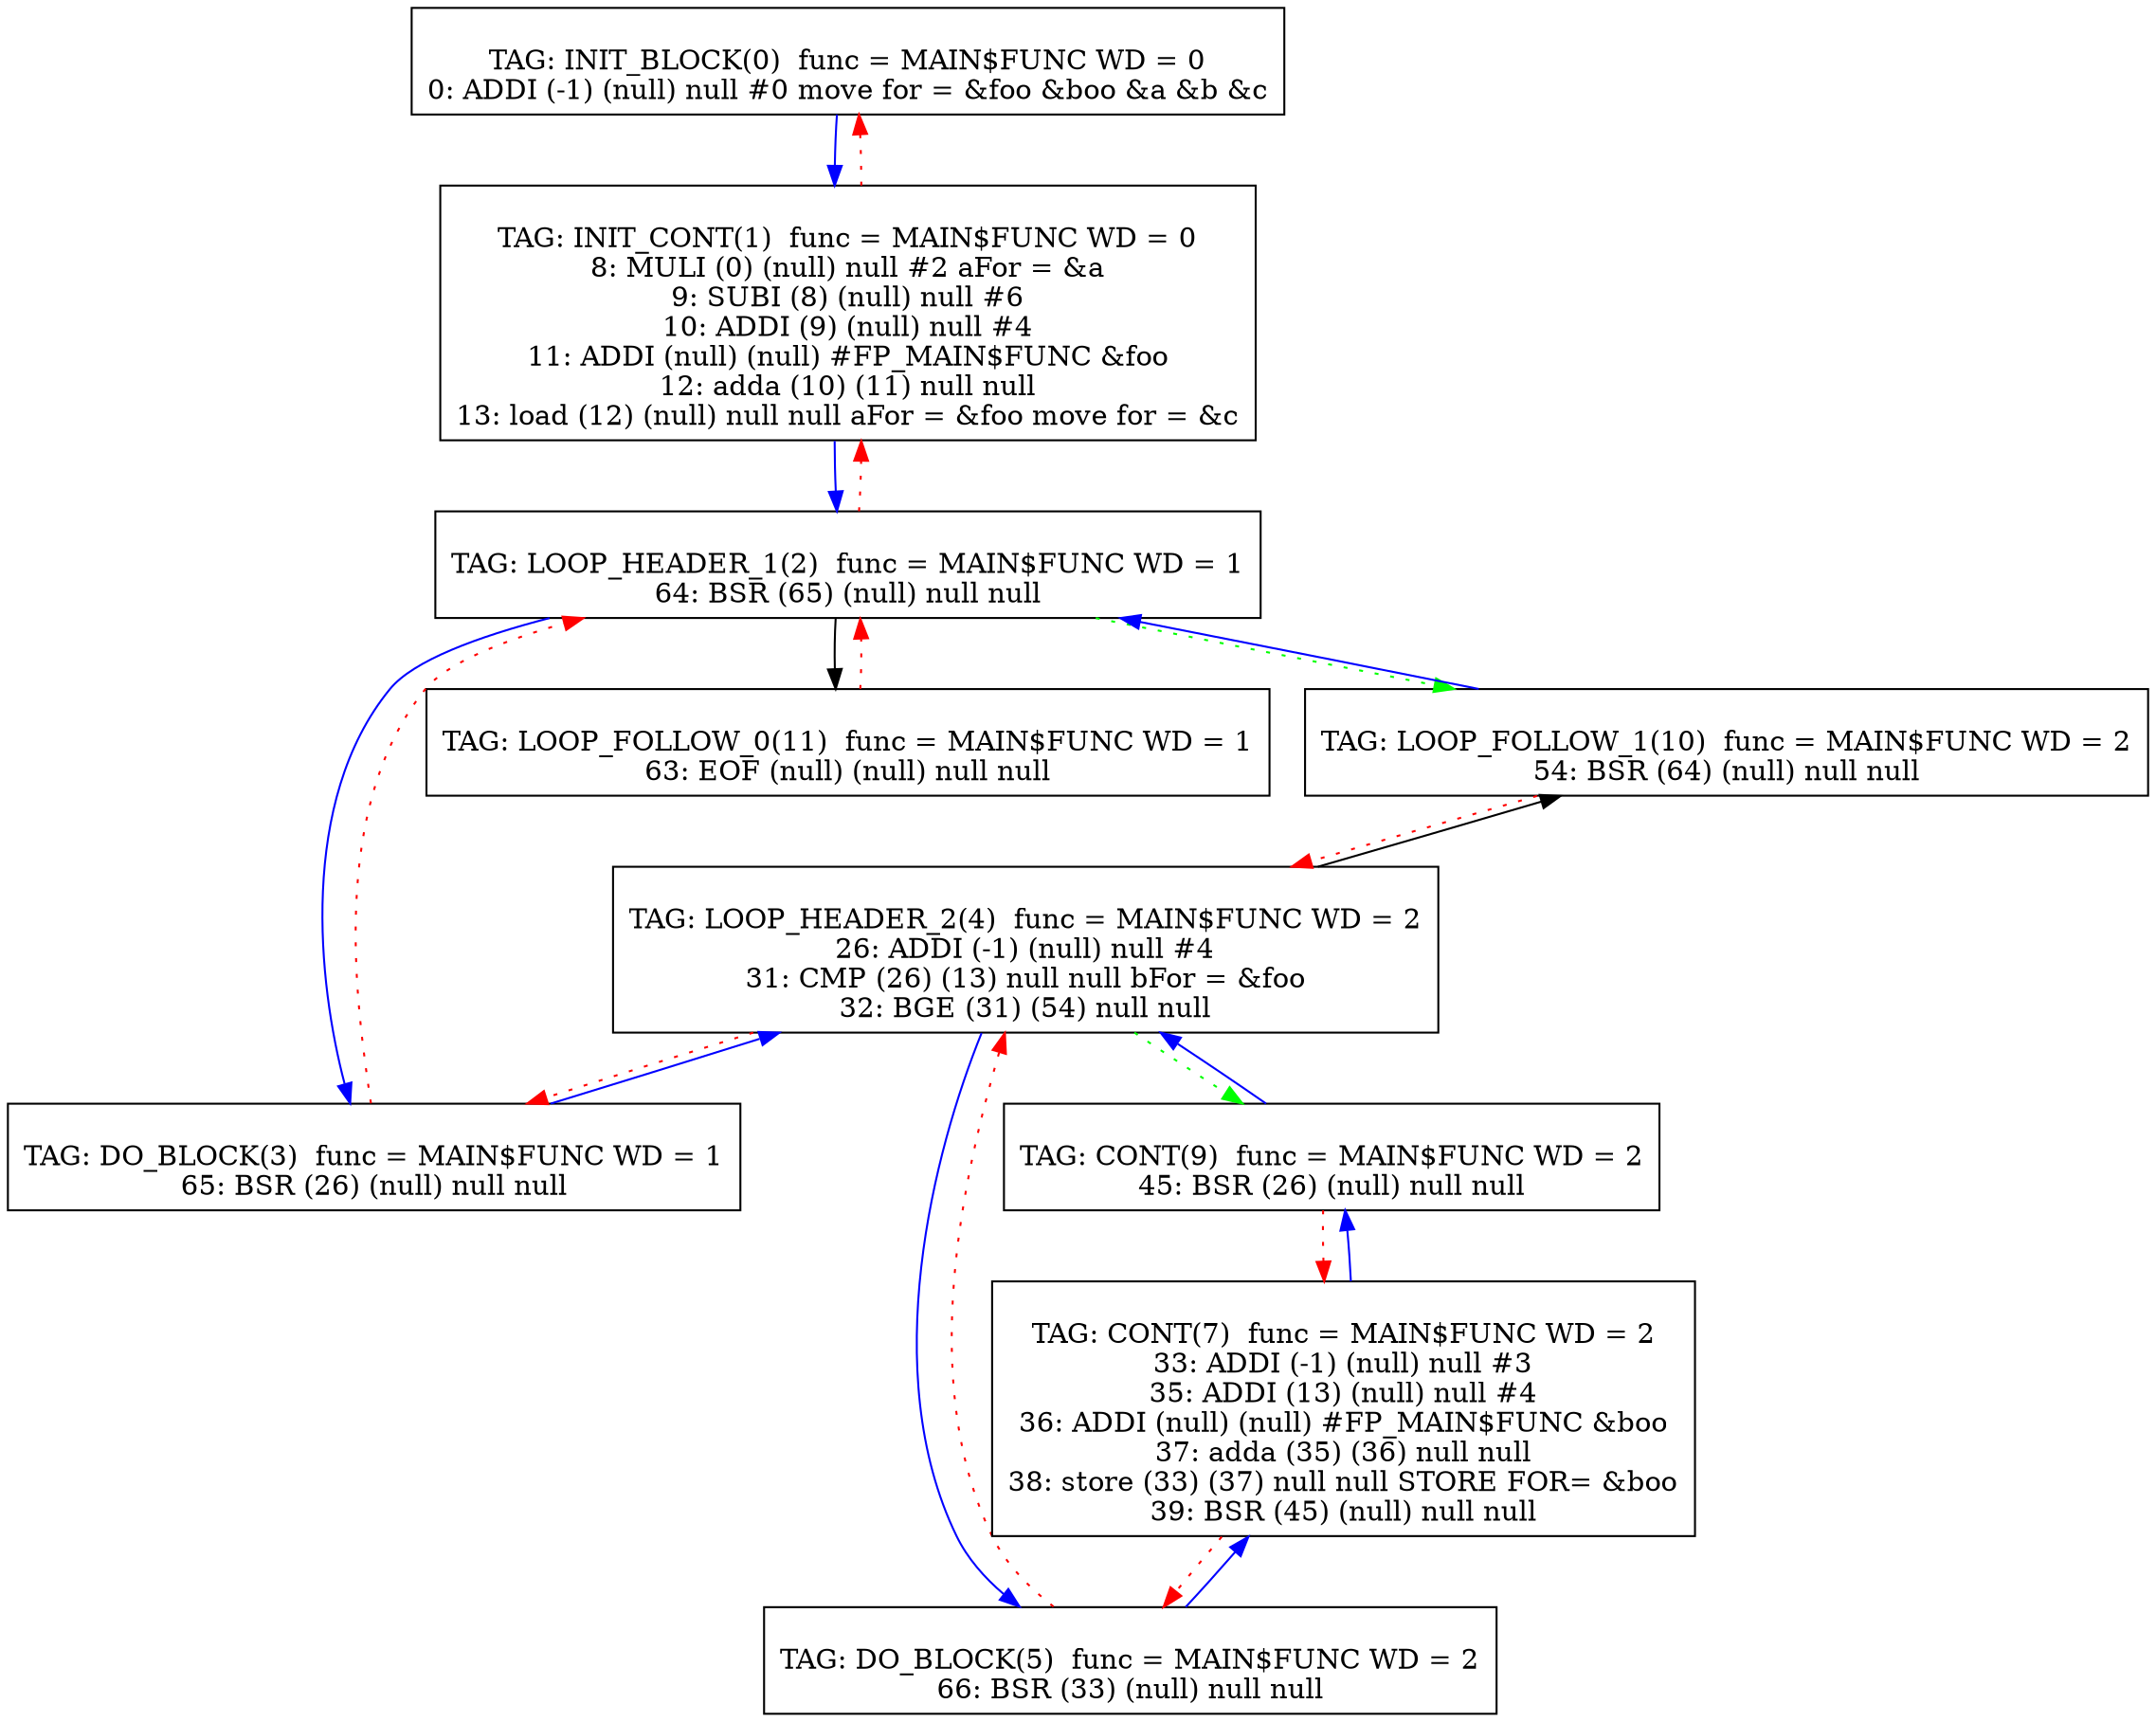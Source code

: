 digraph {
0[label="
TAG: INIT_BLOCK(0)  func = MAIN$FUNC WD = 0
0: ADDI (-1) (null) null #0 move for = &foo &boo &a &b &c
"];
0[shape=box];
0 -> 1[color=blue]
1[label="
TAG: INIT_CONT(1)  func = MAIN$FUNC WD = 0
8: MULI (0) (null) null #2 aFor = &a
9: SUBI (8) (null) null #6
10: ADDI (9) (null) null #4
11: ADDI (null) (null) #FP_MAIN$FUNC &foo
12: adda (10) (11) null null
13: load (12) (null) null null aFor = &foo move for = &c
"];
1[shape=box];
1 -> 2[color=blue]
1 -> 0[color=red][style=dotted]
2[label="
TAG: LOOP_HEADER_1(2)  func = MAIN$FUNC WD = 1
64: BSR (65) (null) null null
"];
2[shape=box];
2 -> 3[color=blue]
2 -> 11[color=black]
2 -> 1[color=red][style=dotted]
2 -> 10[color=green][style=dotted]
3[label="
TAG: DO_BLOCK(3)  func = MAIN$FUNC WD = 1
65: BSR (26) (null) null null
"];
3[shape=box];
3 -> 4[color=blue]
3 -> 2[color=red][style=dotted]
4[label="
TAG: LOOP_HEADER_2(4)  func = MAIN$FUNC WD = 2
26: ADDI (-1) (null) null #4
31: CMP (26) (13) null null bFor = &foo
32: BGE (31) (54) null null
"];
4[shape=box];
4 -> 5[color=blue]
4 -> 10[color=black]
4 -> 3[color=red][style=dotted]
4 -> 9[color=green][style=dotted]
5[label="
TAG: DO_BLOCK(5)  func = MAIN$FUNC WD = 2
66: BSR (33) (null) null null
"];
5[shape=box];
5 -> 7[color=blue]
5 -> 4[color=red][style=dotted]
7[label="
TAG: CONT(7)  func = MAIN$FUNC WD = 2
33: ADDI (-1) (null) null #3
35: ADDI (13) (null) null #4
36: ADDI (null) (null) #FP_MAIN$FUNC &boo
37: adda (35) (36) null null
38: store (33) (37) null null STORE FOR= &boo
39: BSR (45) (null) null null
"];
7[shape=box];
7 -> 9[color=blue]
7 -> 5[color=red][style=dotted]
9[label="
TAG: CONT(9)  func = MAIN$FUNC WD = 2
45: BSR (26) (null) null null
"];
9[shape=box];
9 -> 4[color=blue]
9 -> 7[color=red][style=dotted]
10[label="
TAG: LOOP_FOLLOW_1(10)  func = MAIN$FUNC WD = 2
54: BSR (64) (null) null null
"];
10[shape=box];
10 -> 2[color=blue]
10 -> 4[color=red][style=dotted]
11[label="
TAG: LOOP_FOLLOW_0(11)  func = MAIN$FUNC WD = 1
63: EOF (null) (null) null null
"];
11[shape=box];
11 -> 2[color=red][style=dotted]
}